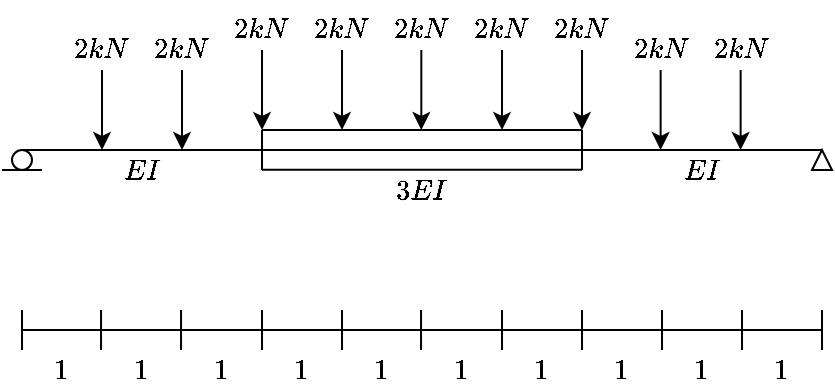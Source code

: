 <mxfile version="15.3.8" type="device"><diagram id="s767PioBllFckC6U_0Ss" name="Page-1"><mxGraphModel dx="543" dy="311" grid="1" gridSize="10" guides="1" tooltips="1" connect="1" arrows="1" fold="1" page="1" pageScale="1" pageWidth="850" pageHeight="1100" math="1" shadow="0"><root><mxCell id="0"/><mxCell id="1" parent="0"/><mxCell id="yg9ri_Nfl8YxJD5GNoQ9-1" value="" style="endArrow=none;html=1;" parent="1" edge="1"><mxGeometry width="50" height="50" relative="1" as="geometry"><mxPoint x="200" y="320" as="sourcePoint"/><mxPoint x="600" y="320" as="targetPoint"/></mxGeometry></mxCell><mxCell id="yg9ri_Nfl8YxJD5GNoQ9-8" value="" style="group" parent="1" vertex="1" connectable="0"><mxGeometry x="200" y="400" width="400" height="40" as="geometry"/></mxCell><mxCell id="yg9ri_Nfl8YxJD5GNoQ9-9" value="" style="endArrow=none;html=1;" parent="yg9ri_Nfl8YxJD5GNoQ9-8" edge="1"><mxGeometry width="50" height="50" relative="1" as="geometry"><mxPoint y="10" as="sourcePoint"/><mxPoint x="400" y="10" as="targetPoint"/></mxGeometry></mxCell><mxCell id="yg9ri_Nfl8YxJD5GNoQ9-10" value="" style="endArrow=none;html=1;" parent="yg9ri_Nfl8YxJD5GNoQ9-8" edge="1"><mxGeometry width="50" height="50" relative="1" as="geometry"><mxPoint y="20" as="sourcePoint"/><mxPoint as="targetPoint"/></mxGeometry></mxCell><mxCell id="yg9ri_Nfl8YxJD5GNoQ9-11" value="" style="endArrow=none;html=1;" parent="yg9ri_Nfl8YxJD5GNoQ9-8" edge="1"><mxGeometry width="50" height="50" relative="1" as="geometry"><mxPoint x="39.52" y="20" as="sourcePoint"/><mxPoint x="39.52" as="targetPoint"/></mxGeometry></mxCell><mxCell id="yg9ri_Nfl8YxJD5GNoQ9-12" value="" style="endArrow=none;html=1;" parent="yg9ri_Nfl8YxJD5GNoQ9-8" edge="1"><mxGeometry width="50" height="50" relative="1" as="geometry"><mxPoint x="79.52" y="20" as="sourcePoint"/><mxPoint x="79.52" as="targetPoint"/></mxGeometry></mxCell><mxCell id="yg9ri_Nfl8YxJD5GNoQ9-13" value="" style="endArrow=none;html=1;" parent="yg9ri_Nfl8YxJD5GNoQ9-8" edge="1"><mxGeometry width="50" height="50" relative="1" as="geometry"><mxPoint x="120" y="20" as="sourcePoint"/><mxPoint x="120" as="targetPoint"/></mxGeometry></mxCell><mxCell id="yg9ri_Nfl8YxJD5GNoQ9-14" value="" style="endArrow=none;html=1;" parent="yg9ri_Nfl8YxJD5GNoQ9-8" edge="1"><mxGeometry width="50" height="50" relative="1" as="geometry"><mxPoint x="160" y="20" as="sourcePoint"/><mxPoint x="160" as="targetPoint"/></mxGeometry></mxCell><mxCell id="yg9ri_Nfl8YxJD5GNoQ9-15" value="" style="endArrow=none;html=1;" parent="yg9ri_Nfl8YxJD5GNoQ9-8" edge="1"><mxGeometry width="50" height="50" relative="1" as="geometry"><mxPoint x="199.52" y="20" as="sourcePoint"/><mxPoint x="199.52" as="targetPoint"/></mxGeometry></mxCell><mxCell id="yg9ri_Nfl8YxJD5GNoQ9-16" value="" style="endArrow=none;html=1;" parent="yg9ri_Nfl8YxJD5GNoQ9-8" edge="1"><mxGeometry width="50" height="50" relative="1" as="geometry"><mxPoint x="240" y="20" as="sourcePoint"/><mxPoint x="240" as="targetPoint"/></mxGeometry></mxCell><mxCell id="yg9ri_Nfl8YxJD5GNoQ9-17" value="" style="endArrow=none;html=1;" parent="yg9ri_Nfl8YxJD5GNoQ9-8" edge="1"><mxGeometry width="50" height="50" relative="1" as="geometry"><mxPoint x="280" y="20" as="sourcePoint"/><mxPoint x="280" as="targetPoint"/></mxGeometry></mxCell><mxCell id="yg9ri_Nfl8YxJD5GNoQ9-18" value="" style="endArrow=none;html=1;" parent="yg9ri_Nfl8YxJD5GNoQ9-8" edge="1"><mxGeometry width="50" height="50" relative="1" as="geometry"><mxPoint x="320" y="20" as="sourcePoint"/><mxPoint x="320" as="targetPoint"/></mxGeometry></mxCell><mxCell id="yg9ri_Nfl8YxJD5GNoQ9-19" value="" style="endArrow=none;html=1;" parent="yg9ri_Nfl8YxJD5GNoQ9-8" edge="1"><mxGeometry width="50" height="50" relative="1" as="geometry"><mxPoint x="360" y="20" as="sourcePoint"/><mxPoint x="360" as="targetPoint"/></mxGeometry></mxCell><mxCell id="yg9ri_Nfl8YxJD5GNoQ9-20" value="" style="endArrow=none;html=1;" parent="yg9ri_Nfl8YxJD5GNoQ9-8" edge="1"><mxGeometry width="50" height="50" relative="1" as="geometry"><mxPoint x="400" y="20" as="sourcePoint"/><mxPoint x="400" as="targetPoint"/></mxGeometry></mxCell><mxCell id="yg9ri_Nfl8YxJD5GNoQ9-21" value="$$1$$" style="text;html=1;strokeColor=none;fillColor=none;align=center;verticalAlign=middle;whiteSpace=wrap;rounded=0;" parent="yg9ri_Nfl8YxJD5GNoQ9-8" vertex="1"><mxGeometry y="20" width="40" height="20" as="geometry"/></mxCell><mxCell id="yg9ri_Nfl8YxJD5GNoQ9-22" value="$$1$$" style="text;html=1;strokeColor=none;fillColor=none;align=center;verticalAlign=middle;whiteSpace=wrap;rounded=0;" parent="yg9ri_Nfl8YxJD5GNoQ9-8" vertex="1"><mxGeometry x="40" y="20" width="40" height="20" as="geometry"/></mxCell><mxCell id="yg9ri_Nfl8YxJD5GNoQ9-23" value="$$1$$" style="text;html=1;strokeColor=none;fillColor=none;align=center;verticalAlign=middle;whiteSpace=wrap;rounded=0;" parent="yg9ri_Nfl8YxJD5GNoQ9-8" vertex="1"><mxGeometry x="80" y="20" width="40" height="20" as="geometry"/></mxCell><mxCell id="yg9ri_Nfl8YxJD5GNoQ9-24" value="$$1$$" style="text;html=1;strokeColor=none;fillColor=none;align=center;verticalAlign=middle;whiteSpace=wrap;rounded=0;" parent="yg9ri_Nfl8YxJD5GNoQ9-8" vertex="1"><mxGeometry x="120" y="20" width="40" height="20" as="geometry"/></mxCell><mxCell id="yg9ri_Nfl8YxJD5GNoQ9-25" value="$$1$$" style="text;html=1;strokeColor=none;fillColor=none;align=center;verticalAlign=middle;whiteSpace=wrap;rounded=0;" parent="yg9ri_Nfl8YxJD5GNoQ9-8" vertex="1"><mxGeometry x="160" y="20" width="40" height="20" as="geometry"/></mxCell><mxCell id="yg9ri_Nfl8YxJD5GNoQ9-26" value="$$1$$" style="text;html=1;strokeColor=none;fillColor=none;align=center;verticalAlign=middle;whiteSpace=wrap;rounded=0;" parent="yg9ri_Nfl8YxJD5GNoQ9-8" vertex="1"><mxGeometry x="200" y="20" width="40" height="20" as="geometry"/></mxCell><mxCell id="yg9ri_Nfl8YxJD5GNoQ9-27" value="$$1$$" style="text;html=1;strokeColor=none;fillColor=none;align=center;verticalAlign=middle;whiteSpace=wrap;rounded=0;" parent="yg9ri_Nfl8YxJD5GNoQ9-8" vertex="1"><mxGeometry x="240" y="20" width="40" height="20" as="geometry"/></mxCell><mxCell id="yg9ri_Nfl8YxJD5GNoQ9-28" value="$$1$$" style="text;html=1;strokeColor=none;fillColor=none;align=center;verticalAlign=middle;whiteSpace=wrap;rounded=0;" parent="yg9ri_Nfl8YxJD5GNoQ9-8" vertex="1"><mxGeometry x="280" y="20" width="40" height="20" as="geometry"/></mxCell><mxCell id="yg9ri_Nfl8YxJD5GNoQ9-29" value="$$1$$" style="text;html=1;strokeColor=none;fillColor=none;align=center;verticalAlign=middle;whiteSpace=wrap;rounded=0;" parent="yg9ri_Nfl8YxJD5GNoQ9-8" vertex="1"><mxGeometry x="320" y="20" width="40" height="20" as="geometry"/></mxCell><mxCell id="yg9ri_Nfl8YxJD5GNoQ9-30" value="$$1$$" style="text;html=1;strokeColor=none;fillColor=none;align=center;verticalAlign=middle;whiteSpace=wrap;rounded=0;" parent="yg9ri_Nfl8YxJD5GNoQ9-8" vertex="1"><mxGeometry x="360" y="20" width="40" height="20" as="geometry"/></mxCell><mxCell id="yg9ri_Nfl8YxJD5GNoQ9-36" value="" style="endArrow=none;html=1;" parent="1" edge="1"><mxGeometry width="50" height="50" relative="1" as="geometry"><mxPoint x="320" y="330" as="sourcePoint"/><mxPoint x="320.0" y="310" as="targetPoint"/></mxGeometry></mxCell><mxCell id="yg9ri_Nfl8YxJD5GNoQ9-38" value="" style="endArrow=none;html=1;" parent="1" edge="1"><mxGeometry width="50" height="50" relative="1" as="geometry"><mxPoint x="320" y="310" as="sourcePoint"/><mxPoint x="480" y="310" as="targetPoint"/></mxGeometry></mxCell><mxCell id="yg9ri_Nfl8YxJD5GNoQ9-40" value="" style="endArrow=none;html=1;" parent="1" edge="1"><mxGeometry width="50" height="50" relative="1" as="geometry"><mxPoint x="240" y="270" as="sourcePoint"/><mxPoint x="240" y="270" as="targetPoint"/></mxGeometry></mxCell><mxCell id="yg9ri_Nfl8YxJD5GNoQ9-49" value="$$3EI$$" style="text;html=1;strokeColor=none;fillColor=none;align=center;verticalAlign=middle;whiteSpace=wrap;rounded=0;" parent="1" vertex="1"><mxGeometry x="380" y="330" width="40" height="20" as="geometry"/></mxCell><mxCell id="yg9ri_Nfl8YxJD5GNoQ9-50" value="" style="endArrow=none;html=1;" parent="1" edge="1"><mxGeometry width="50" height="50" relative="1" as="geometry"><mxPoint x="480" y="330" as="sourcePoint"/><mxPoint x="480" y="310" as="targetPoint"/></mxGeometry></mxCell><mxCell id="yg9ri_Nfl8YxJD5GNoQ9-51" value="" style="endArrow=none;html=1;" parent="1" edge="1"><mxGeometry width="50" height="50" relative="1" as="geometry"><mxPoint x="320" y="329.86" as="sourcePoint"/><mxPoint x="480" y="329.86" as="targetPoint"/></mxGeometry></mxCell><mxCell id="yg9ri_Nfl8YxJD5GNoQ9-52" value="" style="endArrow=classic;html=1;" parent="1" edge="1"><mxGeometry width="50" height="50" relative="1" as="geometry"><mxPoint x="240" y="280" as="sourcePoint"/><mxPoint x="240" y="320" as="targetPoint"/></mxGeometry></mxCell><mxCell id="yg9ri_Nfl8YxJD5GNoQ9-53" value="" style="endArrow=classic;html=1;" parent="1" edge="1"><mxGeometry width="50" height="50" relative="1" as="geometry"><mxPoint x="280" y="280" as="sourcePoint"/><mxPoint x="280" y="320" as="targetPoint"/></mxGeometry></mxCell><mxCell id="yg9ri_Nfl8YxJD5GNoQ9-54" value="" style="endArrow=classic;html=1;" parent="1" edge="1"><mxGeometry width="50" height="50" relative="1" as="geometry"><mxPoint x="320" y="270" as="sourcePoint"/><mxPoint x="320" y="310" as="targetPoint"/></mxGeometry></mxCell><mxCell id="yg9ri_Nfl8YxJD5GNoQ9-55" value="" style="endArrow=classic;html=1;" parent="1" edge="1"><mxGeometry width="50" height="50" relative="1" as="geometry"><mxPoint x="360" y="270" as="sourcePoint"/><mxPoint x="360" y="310" as="targetPoint"/></mxGeometry></mxCell><mxCell id="yg9ri_Nfl8YxJD5GNoQ9-56" value="" style="endArrow=classic;html=1;" parent="1" edge="1"><mxGeometry width="50" height="50" relative="1" as="geometry"><mxPoint x="399.66" y="270" as="sourcePoint"/><mxPoint x="399.66" y="310" as="targetPoint"/></mxGeometry></mxCell><mxCell id="yg9ri_Nfl8YxJD5GNoQ9-57" value="" style="endArrow=classic;html=1;" parent="1" edge="1"><mxGeometry width="50" height="50" relative="1" as="geometry"><mxPoint x="480" y="270" as="sourcePoint"/><mxPoint x="480" y="310" as="targetPoint"/></mxGeometry></mxCell><mxCell id="yg9ri_Nfl8YxJD5GNoQ9-58" value="" style="endArrow=classic;html=1;" parent="1" edge="1"><mxGeometry width="50" height="50" relative="1" as="geometry"><mxPoint x="440" y="270" as="sourcePoint"/><mxPoint x="440" y="310" as="targetPoint"/></mxGeometry></mxCell><mxCell id="yg9ri_Nfl8YxJD5GNoQ9-59" value="" style="endArrow=classic;html=1;" parent="1" edge="1"><mxGeometry width="50" height="50" relative="1" as="geometry"><mxPoint x="559.31" y="280" as="sourcePoint"/><mxPoint x="559.31" y="320" as="targetPoint"/></mxGeometry></mxCell><mxCell id="yg9ri_Nfl8YxJD5GNoQ9-60" value="" style="endArrow=classic;html=1;" parent="1" edge="1"><mxGeometry width="50" height="50" relative="1" as="geometry"><mxPoint x="519.31" y="280" as="sourcePoint"/><mxPoint x="519.31" y="320" as="targetPoint"/></mxGeometry></mxCell><mxCell id="yg9ri_Nfl8YxJD5GNoQ9-61" value="&lt;div&gt;$$2 kN$$&lt;/div&gt;" style="text;html=1;strokeColor=none;fillColor=none;align=center;verticalAlign=middle;whiteSpace=wrap;rounded=0;" parent="1" vertex="1"><mxGeometry x="220" y="260" width="40" height="20" as="geometry"/></mxCell><mxCell id="yg9ri_Nfl8YxJD5GNoQ9-62" value="&lt;div&gt;$$2 kN$$&lt;/div&gt;" style="text;html=1;strokeColor=none;fillColor=none;align=center;verticalAlign=middle;whiteSpace=wrap;rounded=0;" parent="1" vertex="1"><mxGeometry x="260" y="260" width="40" height="20" as="geometry"/></mxCell><mxCell id="yg9ri_Nfl8YxJD5GNoQ9-63" value="&lt;div&gt;$$2 kN$$&lt;/div&gt;" style="text;html=1;strokeColor=none;fillColor=none;align=center;verticalAlign=middle;whiteSpace=wrap;rounded=0;" parent="1" vertex="1"><mxGeometry x="300" y="250" width="40" height="20" as="geometry"/></mxCell><mxCell id="yg9ri_Nfl8YxJD5GNoQ9-64" value="&lt;div&gt;$$2 kN$$&lt;/div&gt;" style="text;html=1;strokeColor=none;fillColor=none;align=center;verticalAlign=middle;whiteSpace=wrap;rounded=0;" parent="1" vertex="1"><mxGeometry x="340" y="250" width="40" height="20" as="geometry"/></mxCell><mxCell id="yg9ri_Nfl8YxJD5GNoQ9-65" value="&lt;div&gt;$$2 kN$$&lt;/div&gt;" style="text;html=1;strokeColor=none;fillColor=none;align=center;verticalAlign=middle;whiteSpace=wrap;rounded=0;" parent="1" vertex="1"><mxGeometry x="380" y="250" width="40" height="20" as="geometry"/></mxCell><mxCell id="yg9ri_Nfl8YxJD5GNoQ9-66" value="&lt;div&gt;$$2 kN$$&lt;/div&gt;" style="text;html=1;strokeColor=none;fillColor=none;align=center;verticalAlign=middle;whiteSpace=wrap;rounded=0;" parent="1" vertex="1"><mxGeometry x="420" y="250" width="40" height="20" as="geometry"/></mxCell><mxCell id="yg9ri_Nfl8YxJD5GNoQ9-67" value="&lt;div&gt;$$2 kN$$&lt;/div&gt;" style="text;html=1;strokeColor=none;fillColor=none;align=center;verticalAlign=middle;whiteSpace=wrap;rounded=0;" parent="1" vertex="1"><mxGeometry x="460" y="250" width="40" height="20" as="geometry"/></mxCell><mxCell id="yg9ri_Nfl8YxJD5GNoQ9-68" value="&lt;div&gt;$$2 kN$$&lt;/div&gt;" style="text;html=1;strokeColor=none;fillColor=none;align=center;verticalAlign=middle;whiteSpace=wrap;rounded=0;" parent="1" vertex="1"><mxGeometry x="500" y="260" width="40" height="20" as="geometry"/></mxCell><mxCell id="yg9ri_Nfl8YxJD5GNoQ9-69" value="&lt;div&gt;$$2 kN$$&lt;/div&gt;" style="text;html=1;strokeColor=none;fillColor=none;align=center;verticalAlign=middle;whiteSpace=wrap;rounded=0;" parent="1" vertex="1"><mxGeometry x="540" y="260" width="40" height="20" as="geometry"/></mxCell><mxCell id="yg9ri_Nfl8YxJD5GNoQ9-70" value="$$EI$$" style="text;html=1;strokeColor=none;fillColor=none;align=center;verticalAlign=middle;whiteSpace=wrap;rounded=0;" parent="1" vertex="1"><mxGeometry x="240" y="320" width="40" height="20" as="geometry"/></mxCell><mxCell id="yg9ri_Nfl8YxJD5GNoQ9-72" value="$$EI$$" style="text;html=1;strokeColor=none;fillColor=none;align=center;verticalAlign=middle;whiteSpace=wrap;rounded=0;" parent="1" vertex="1"><mxGeometry x="520" y="320" width="40" height="20" as="geometry"/></mxCell><mxCell id="2uE-7x4F4JdfNyCYdzSM-1" value="" style="triangle;whiteSpace=wrap;html=1;rotation=-90;" vertex="1" parent="1"><mxGeometry x="595" y="320" width="10" height="10" as="geometry"/></mxCell><mxCell id="2uE-7x4F4JdfNyCYdzSM-8" value="" style="group" vertex="1" connectable="0" parent="1"><mxGeometry x="190" y="320" width="20" height="10" as="geometry"/></mxCell><mxCell id="2uE-7x4F4JdfNyCYdzSM-9" value="" style="ellipse;whiteSpace=wrap;html=1;aspect=fixed;" vertex="1" parent="2uE-7x4F4JdfNyCYdzSM-8"><mxGeometry x="5" width="10" height="10" as="geometry"/></mxCell><mxCell id="2uE-7x4F4JdfNyCYdzSM-10" value="" style="endArrow=none;html=1;" edge="1" parent="2uE-7x4F4JdfNyCYdzSM-8"><mxGeometry width="50" height="50" relative="1" as="geometry"><mxPoint y="10" as="sourcePoint"/><mxPoint x="20" y="10" as="targetPoint"/></mxGeometry></mxCell></root></mxGraphModel></diagram></mxfile>